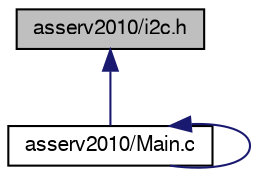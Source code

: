 digraph G
{
  edge [fontname="FreeSans",fontsize="10",labelfontname="FreeSans",labelfontsize="10"];
  node [fontname="FreeSans",fontsize="10",shape=record];
  Node1 [label="asserv2010/i2c.h",height=0.2,width=0.4,color="black", fillcolor="grey75", style="filled" fontcolor="black"];
  Node1 -> Node2 [dir=back,color="midnightblue",fontsize="10",style="solid",fontname="FreeSans"];
  Node2 [label="asserv2010/Main.c",height=0.2,width=0.4,color="black", fillcolor="white", style="filled",URL="$_main_8c.html"];
  Node2 -> Node2 [dir=back,color="midnightblue",fontsize="10",style="solid",fontname="FreeSans"];
}
